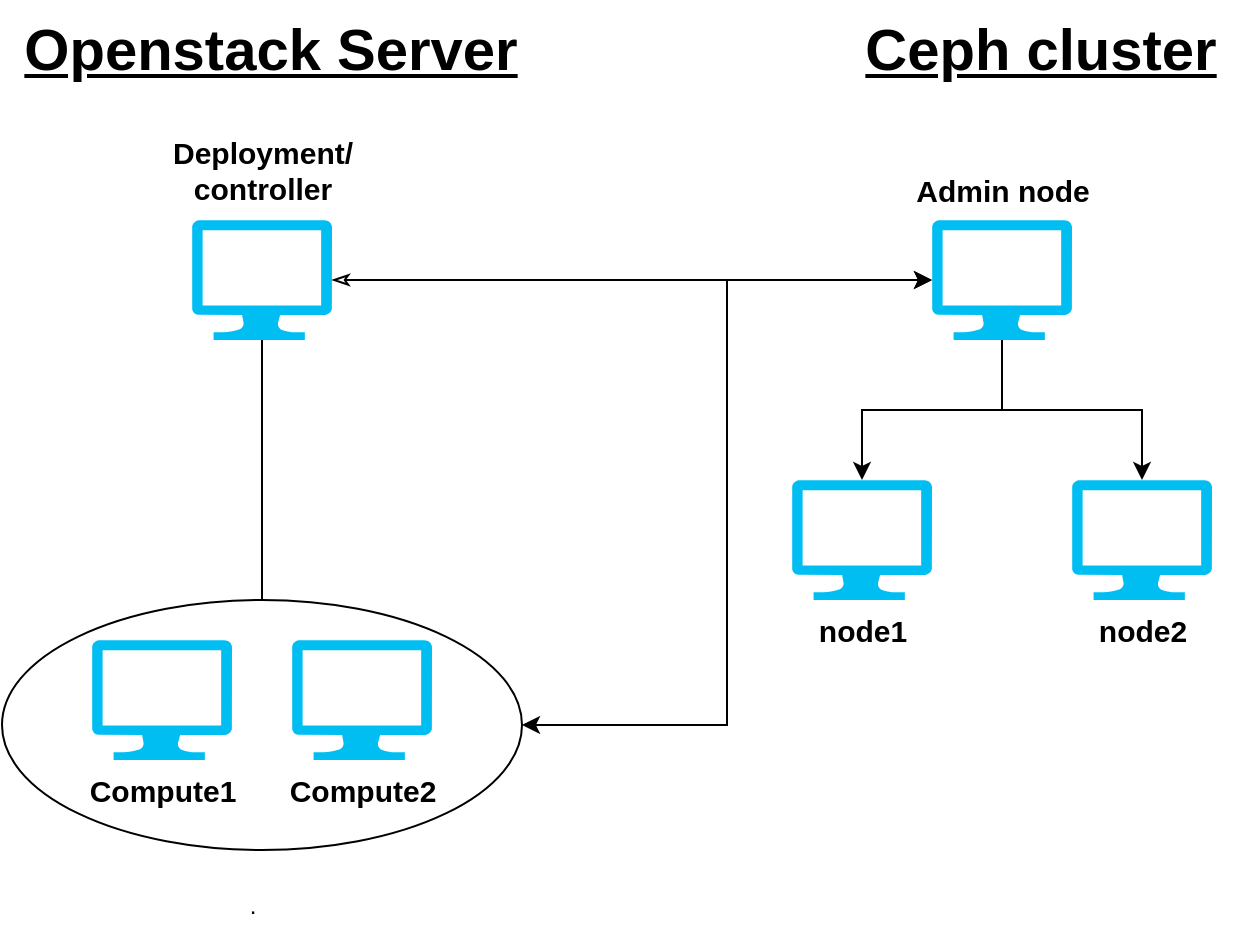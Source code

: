 <mxfile version="26.0.15">
  <diagram name="Page-1" id="fJp-x1ZJ4TVPm0epxMuM">
    <mxGraphModel dx="872" dy="435" grid="1" gridSize="10" guides="1" tooltips="1" connect="1" arrows="1" fold="1" page="1" pageScale="1" pageWidth="827" pageHeight="1169" math="0" shadow="0">
      <root>
        <mxCell id="0" />
        <mxCell id="1" parent="0" />
        <mxCell id="ylSL-QEJ_5wdkSPk0xyY-17" value="" style="ellipse;whiteSpace=wrap;html=1;" vertex="1" parent="1">
          <mxGeometry x="105" y="360" width="260" height="125" as="geometry" />
        </mxCell>
        <mxCell id="ylSL-QEJ_5wdkSPk0xyY-18" style="edgeStyle=orthogonalEdgeStyle;rounded=0;orthogonalLoop=1;jettySize=auto;html=1;endArrow=none;startFill=0;" edge="1" parent="1" source="ylSL-QEJ_5wdkSPk0xyY-1" target="ylSL-QEJ_5wdkSPk0xyY-17">
          <mxGeometry relative="1" as="geometry" />
        </mxCell>
        <mxCell id="ylSL-QEJ_5wdkSPk0xyY-19" style="edgeStyle=orthogonalEdgeStyle;rounded=0;orthogonalLoop=1;jettySize=auto;html=1;startArrow=classicThin;startFill=0;endArrow=none;" edge="1" parent="1" source="ylSL-QEJ_5wdkSPk0xyY-1">
          <mxGeometry relative="1" as="geometry">
            <mxPoint x="440" y="200" as="targetPoint" />
          </mxGeometry>
        </mxCell>
        <mxCell id="ylSL-QEJ_5wdkSPk0xyY-1" value="" style="verticalLabelPosition=bottom;html=1;verticalAlign=top;align=center;strokeColor=none;fillColor=#00BEF2;shape=mxgraph.azure.computer;pointerEvents=1;" vertex="1" parent="1">
          <mxGeometry x="200" y="170" width="70" height="60" as="geometry" />
        </mxCell>
        <mxCell id="ylSL-QEJ_5wdkSPk0xyY-2" value="&lt;font style=&quot;font-size: 15px;&quot;&gt;&lt;b style=&quot;&quot;&gt;Deployment/&lt;/b&gt;&lt;/font&gt;&lt;div&gt;&lt;font style=&quot;font-size: 15px;&quot;&gt;&lt;b style=&quot;&quot;&gt;controller&lt;/b&gt;&lt;/font&gt;&lt;/div&gt;" style="text;html=1;align=center;verticalAlign=middle;resizable=0;points=[];autosize=1;strokeColor=none;fillColor=none;" vertex="1" parent="1">
          <mxGeometry x="180" y="120" width="110" height="50" as="geometry" />
        </mxCell>
        <mxCell id="ylSL-QEJ_5wdkSPk0xyY-3" value="" style="verticalLabelPosition=bottom;html=1;verticalAlign=top;align=center;strokeColor=none;fillColor=#00BEF2;shape=mxgraph.azure.computer;pointerEvents=1;" vertex="1" parent="1">
          <mxGeometry x="150" y="380" width="70" height="60" as="geometry" />
        </mxCell>
        <mxCell id="ylSL-QEJ_5wdkSPk0xyY-4" value="" style="verticalLabelPosition=bottom;html=1;verticalAlign=top;align=center;strokeColor=none;fillColor=#00BEF2;shape=mxgraph.azure.computer;pointerEvents=1;" vertex="1" parent="1">
          <mxGeometry x="250" y="380" width="70" height="60" as="geometry" />
        </mxCell>
        <mxCell id="ylSL-QEJ_5wdkSPk0xyY-5" value="&lt;font style=&quot;font-size: 15px;&quot;&gt;&lt;b&gt;Compute1&lt;/b&gt;&lt;/font&gt;" style="text;html=1;align=center;verticalAlign=middle;resizable=0;points=[];autosize=1;strokeColor=none;fillColor=none;" vertex="1" parent="1">
          <mxGeometry x="135" y="440" width="100" height="30" as="geometry" />
        </mxCell>
        <mxCell id="ylSL-QEJ_5wdkSPk0xyY-6" value="&lt;b style=&quot;font-size: 15px;&quot;&gt;Compute2&lt;/b&gt;" style="text;html=1;align=center;verticalAlign=middle;resizable=0;points=[];autosize=1;strokeColor=none;fillColor=none;" vertex="1" parent="1">
          <mxGeometry x="235" y="440" width="100" height="30" as="geometry" />
        </mxCell>
        <mxCell id="ylSL-QEJ_5wdkSPk0xyY-16" style="edgeStyle=orthogonalEdgeStyle;rounded=0;orthogonalLoop=1;jettySize=auto;html=1;endArrow=none;startFill=1;endFill=1;startArrow=classic;" edge="1" parent="1" source="ylSL-QEJ_5wdkSPk0xyY-8">
          <mxGeometry relative="1" as="geometry">
            <mxPoint x="440" y="200" as="targetPoint" />
          </mxGeometry>
        </mxCell>
        <mxCell id="ylSL-QEJ_5wdkSPk0xyY-8" value="" style="verticalLabelPosition=bottom;html=1;verticalAlign=top;align=center;strokeColor=none;fillColor=#00BEF2;shape=mxgraph.azure.computer;pointerEvents=1;" vertex="1" parent="1">
          <mxGeometry x="570" y="170" width="70" height="60" as="geometry" />
        </mxCell>
        <mxCell id="ylSL-QEJ_5wdkSPk0xyY-9" value="" style="verticalLabelPosition=bottom;html=1;verticalAlign=top;align=center;strokeColor=none;fillColor=#00BEF2;shape=mxgraph.azure.computer;pointerEvents=1;" vertex="1" parent="1">
          <mxGeometry x="640" y="300" width="70" height="60" as="geometry" />
        </mxCell>
        <mxCell id="ylSL-QEJ_5wdkSPk0xyY-10" value="" style="verticalLabelPosition=bottom;html=1;verticalAlign=top;align=center;strokeColor=none;fillColor=#00BEF2;shape=mxgraph.azure.computer;pointerEvents=1;" vertex="1" parent="1">
          <mxGeometry x="500" y="300" width="70" height="60" as="geometry" />
        </mxCell>
        <mxCell id="ylSL-QEJ_5wdkSPk0xyY-11" style="edgeStyle=orthogonalEdgeStyle;rounded=0;orthogonalLoop=1;jettySize=auto;html=1;entryX=0.5;entryY=0;entryDx=0;entryDy=0;entryPerimeter=0;" edge="1" parent="1" source="ylSL-QEJ_5wdkSPk0xyY-8" target="ylSL-QEJ_5wdkSPk0xyY-10">
          <mxGeometry relative="1" as="geometry" />
        </mxCell>
        <mxCell id="ylSL-QEJ_5wdkSPk0xyY-12" style="edgeStyle=orthogonalEdgeStyle;rounded=0;orthogonalLoop=1;jettySize=auto;html=1;exitX=0.5;exitY=1;exitDx=0;exitDy=0;exitPerimeter=0;entryX=0.5;entryY=0;entryDx=0;entryDy=0;entryPerimeter=0;" edge="1" parent="1" source="ylSL-QEJ_5wdkSPk0xyY-8" target="ylSL-QEJ_5wdkSPk0xyY-9">
          <mxGeometry relative="1" as="geometry" />
        </mxCell>
        <mxCell id="ylSL-QEJ_5wdkSPk0xyY-13" value="&lt;font style=&quot;font-size: 15px;&quot;&gt;&lt;b&gt;Admin node&lt;/b&gt;&lt;/font&gt;" style="text;html=1;align=center;verticalAlign=middle;resizable=0;points=[];autosize=1;strokeColor=none;fillColor=none;" vertex="1" parent="1">
          <mxGeometry x="550" y="140" width="110" height="30" as="geometry" />
        </mxCell>
        <mxCell id="ylSL-QEJ_5wdkSPk0xyY-14" value="&lt;font style=&quot;font-size: 15px;&quot;&gt;&lt;b&gt;node1&lt;/b&gt;&lt;/font&gt;" style="text;html=1;align=center;verticalAlign=middle;resizable=0;points=[];autosize=1;strokeColor=none;fillColor=none;" vertex="1" parent="1">
          <mxGeometry x="500" y="360" width="70" height="30" as="geometry" />
        </mxCell>
        <mxCell id="ylSL-QEJ_5wdkSPk0xyY-15" value="&lt;font style=&quot;font-size: 15px;&quot;&gt;&lt;b&gt;node2&lt;/b&gt;&lt;/font&gt;" style="text;html=1;align=center;verticalAlign=middle;resizable=0;points=[];autosize=1;strokeColor=none;fillColor=none;" vertex="1" parent="1">
          <mxGeometry x="640" y="360" width="70" height="30" as="geometry" />
        </mxCell>
        <mxCell id="ylSL-QEJ_5wdkSPk0xyY-20" style="edgeStyle=orthogonalEdgeStyle;rounded=0;orthogonalLoop=1;jettySize=auto;html=1;entryX=0;entryY=0.5;entryDx=0;entryDy=0;entryPerimeter=0;startArrow=classic;startFill=1;" edge="1" parent="1" source="ylSL-QEJ_5wdkSPk0xyY-17" target="ylSL-QEJ_5wdkSPk0xyY-8">
          <mxGeometry relative="1" as="geometry" />
        </mxCell>
        <mxCell id="ylSL-QEJ_5wdkSPk0xyY-21" value="&lt;b style=&quot;&quot;&gt;&lt;font style=&quot;font-size: 29px;&quot;&gt;&lt;u style=&quot;&quot;&gt;Ceph cluster&lt;/u&gt;&lt;/font&gt;&lt;/b&gt;" style="text;html=1;align=center;verticalAlign=middle;resizable=0;points=[];autosize=1;strokeColor=none;fillColor=none;" vertex="1" parent="1">
          <mxGeometry x="524" y="60" width="200" height="50" as="geometry" />
        </mxCell>
        <mxCell id="ylSL-QEJ_5wdkSPk0xyY-22" value="&lt;font style=&quot;font-size: 29px;&quot;&gt;&lt;b&gt;&lt;u&gt;Openstack Server&lt;/u&gt;&lt;/b&gt;&lt;/font&gt;" style="text;html=1;align=center;verticalAlign=middle;resizable=0;points=[];autosize=1;strokeColor=none;fillColor=none;" vertex="1" parent="1">
          <mxGeometry x="104" y="60" width="270" height="50" as="geometry" />
        </mxCell>
        <mxCell id="ylSL-QEJ_5wdkSPk0xyY-23" value="." style="text;html=1;align=center;verticalAlign=middle;resizable=0;points=[];autosize=1;strokeColor=none;fillColor=none;" vertex="1" parent="1">
          <mxGeometry x="215" y="498" width="30" height="30" as="geometry" />
        </mxCell>
      </root>
    </mxGraphModel>
  </diagram>
</mxfile>

